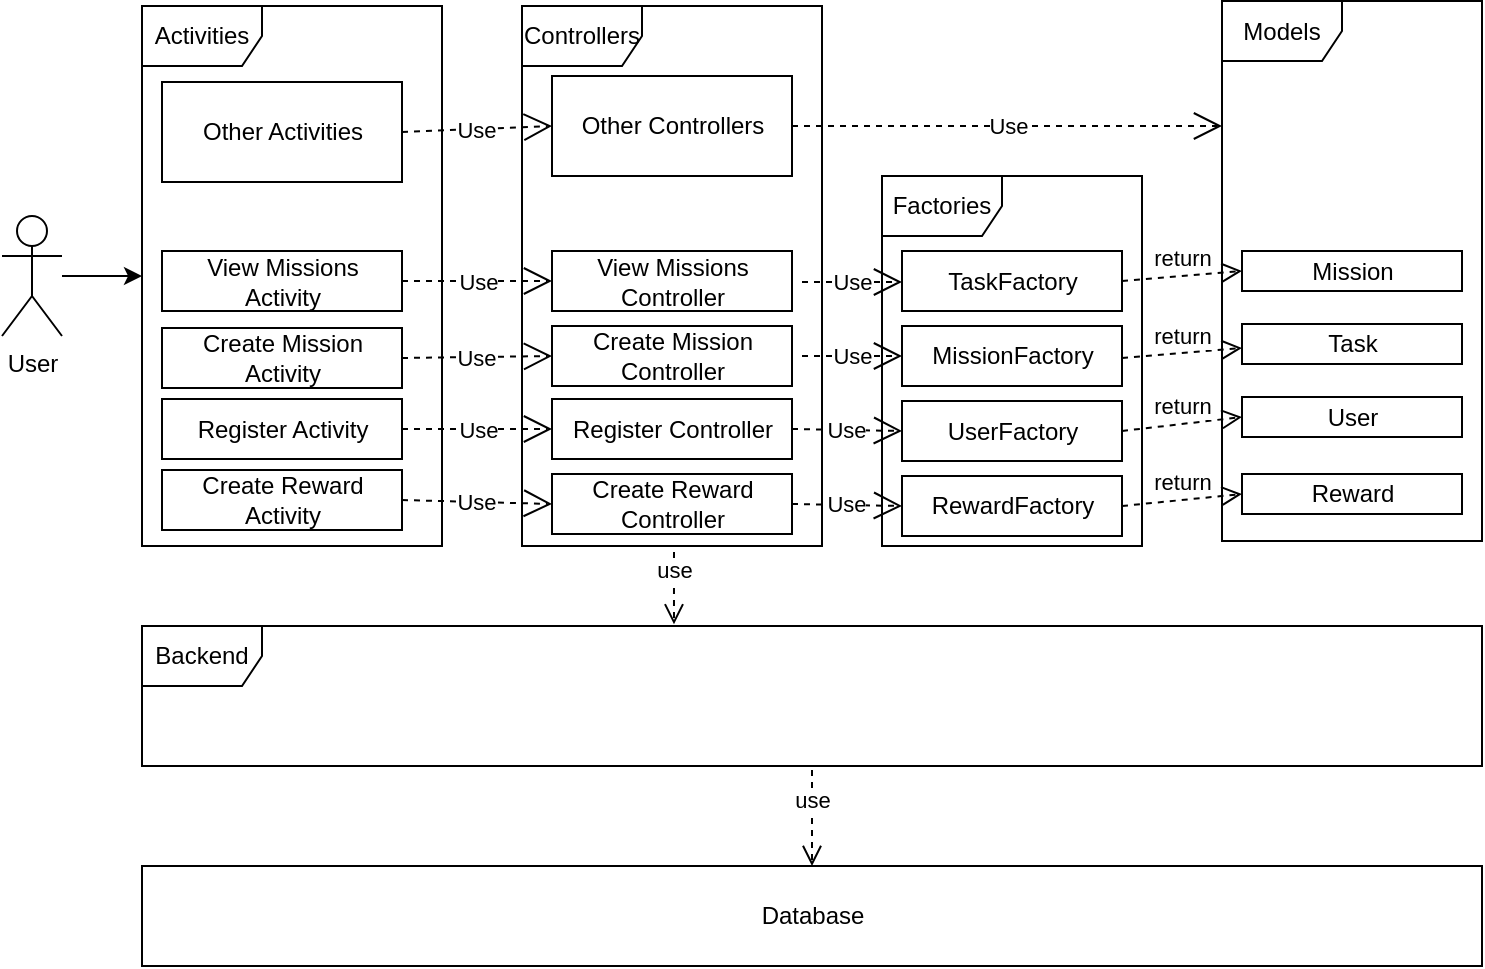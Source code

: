 <mxfile version="10.6.7" type="github"><diagram id="U9yZVRfRLamAWIlJr9Xa" name="Page-1"><mxGraphModel dx="806" dy="464" grid="1" gridSize="10" guides="1" tooltips="1" connect="1" arrows="1" fold="1" page="1" pageScale="1" pageWidth="827" pageHeight="1169" math="0" shadow="0"><root><mxCell id="0"/><mxCell id="1" parent="0"/><mxCell id="Z3SN2760mI7q7sOn5o8o-1" value="Other Activities" style="html=1;" vertex="1" parent="1"><mxGeometry x="120" y="68" width="120" height="50" as="geometry"/></mxCell><mxCell id="Z3SN2760mI7q7sOn5o8o-2" value="Other Controllers" style="html=1;" vertex="1" parent="1"><mxGeometry x="315" y="65" width="120" height="50" as="geometry"/></mxCell><mxCell id="Z3SN2760mI7q7sOn5o8o-3" value="Models" style="shape=umlFrame;whiteSpace=wrap;html=1;" vertex="1" parent="1"><mxGeometry x="650" y="27.5" width="130" height="270" as="geometry"/></mxCell><mxCell id="Z3SN2760mI7q7sOn5o8o-8" value="Mission" style="html=1;" vertex="1" parent="1"><mxGeometry x="660" y="152.5" width="110" height="20" as="geometry"/></mxCell><mxCell id="Z3SN2760mI7q7sOn5o8o-9" value="User" style="html=1;" vertex="1" parent="1"><mxGeometry x="660" y="225.5" width="110" height="20" as="geometry"/></mxCell><mxCell id="Z3SN2760mI7q7sOn5o8o-10" value="Reward" style="html=1;" vertex="1" parent="1"><mxGeometry x="660" y="264" width="110" height="20" as="geometry"/></mxCell><mxCell id="Z3SN2760mI7q7sOn5o8o-11" value="Task" style="html=1;" vertex="1" parent="1"><mxGeometry x="660" y="189" width="110" height="20" as="geometry"/></mxCell><mxCell id="Z3SN2760mI7q7sOn5o8o-14" value="Use" style="endArrow=open;endSize=12;dashed=1;html=1;exitX=1;exitY=0.5;exitDx=0;exitDy=0;" edge="1" parent="1" source="Z3SN2760mI7q7sOn5o8o-2"><mxGeometry width="160" relative="1" as="geometry"><mxPoint x="600" y="90" as="sourcePoint"/><mxPoint x="650" y="90" as="targetPoint"/></mxGeometry></mxCell><mxCell id="Z3SN2760mI7q7sOn5o8o-15" value="Use" style="endArrow=open;endSize=12;dashed=1;html=1;exitX=1;exitY=0.5;exitDx=0;exitDy=0;entryX=0;entryY=0.5;entryDx=0;entryDy=0;" edge="1" parent="1" source="Z3SN2760mI7q7sOn5o8o-1" target="Z3SN2760mI7q7sOn5o8o-2"><mxGeometry width="160" relative="1" as="geometry"><mxPoint x="120" y="348" as="sourcePoint"/><mxPoint x="280" y="93" as="targetPoint"/></mxGeometry></mxCell><mxCell id="Z3SN2760mI7q7sOn5o8o-16" value="Factories" style="shape=umlFrame;whiteSpace=wrap;html=1;" vertex="1" parent="1"><mxGeometry x="480" y="115" width="130" height="185" as="geometry"/></mxCell><mxCell id="Z3SN2760mI7q7sOn5o8o-22" value="MissionFactory" style="html=1;" vertex="1" parent="1"><mxGeometry x="490" y="190" width="110" height="30" as="geometry"/></mxCell><mxCell id="Z3SN2760mI7q7sOn5o8o-25" value="TaskFactory" style="html=1;" vertex="1" parent="1"><mxGeometry x="490" y="152.5" width="110" height="30" as="geometry"/></mxCell><mxCell id="Z3SN2760mI7q7sOn5o8o-41" value="View Missions&lt;br&gt;Controller&lt;br&gt;" style="html=1;" vertex="1" parent="1"><mxGeometry x="315" y="152.5" width="120" height="30" as="geometry"/></mxCell><mxCell id="Z3SN2760mI7q7sOn5o8o-42" value="View Missions&lt;br&gt;Activity&lt;br&gt;" style="html=1;" vertex="1" parent="1"><mxGeometry x="120" y="152.5" width="120" height="30" as="geometry"/></mxCell><mxCell id="Z3SN2760mI7q7sOn5o8o-43" value="Use" style="endArrow=open;endSize=12;dashed=1;html=1;exitX=1;exitY=0.5;exitDx=0;exitDy=0;entryX=0;entryY=0.5;entryDx=0;entryDy=0;" edge="1" parent="1" source="Z3SN2760mI7q7sOn5o8o-42" target="Z3SN2760mI7q7sOn5o8o-41"><mxGeometry width="160" relative="1" as="geometry"><mxPoint x="250" y="103" as="sourcePoint"/><mxPoint x="280" y="171" as="targetPoint"/></mxGeometry></mxCell><mxCell id="Z3SN2760mI7q7sOn5o8o-44" value="Create Mission&lt;br&gt;Controller&lt;br&gt;" style="html=1;" vertex="1" parent="1"><mxGeometry x="315" y="190" width="120" height="30" as="geometry"/></mxCell><mxCell id="Z3SN2760mI7q7sOn5o8o-45" value="Create Mission&lt;br&gt;Activity&lt;br&gt;" style="html=1;" vertex="1" parent="1"><mxGeometry x="120" y="191" width="120" height="30" as="geometry"/></mxCell><mxCell id="Z3SN2760mI7q7sOn5o8o-46" value="Use" style="endArrow=open;endSize=12;dashed=1;html=1;exitX=1;exitY=0.5;exitDx=0;exitDy=0;entryX=0;entryY=0.5;entryDx=0;entryDy=0;" edge="1" parent="1" source="Z3SN2760mI7q7sOn5o8o-45" target="Z3SN2760mI7q7sOn5o8o-44"><mxGeometry width="160" relative="1" as="geometry"><mxPoint x="250" y="140.5" as="sourcePoint"/><mxPoint x="280" y="208" as="targetPoint"/></mxGeometry></mxCell><mxCell id="Z3SN2760mI7q7sOn5o8o-47" value="Register Controller&lt;br&gt;" style="html=1;" vertex="1" parent="1"><mxGeometry x="315" y="226.5" width="120" height="30" as="geometry"/></mxCell><mxCell id="Z3SN2760mI7q7sOn5o8o-48" value="Register Activity&lt;br&gt;" style="html=1;" vertex="1" parent="1"><mxGeometry x="120" y="226.5" width="120" height="30" as="geometry"/></mxCell><mxCell id="Z3SN2760mI7q7sOn5o8o-49" value="Use" style="endArrow=open;endSize=12;dashed=1;html=1;exitX=1;exitY=0.5;exitDx=0;exitDy=0;entryX=0;entryY=0.5;entryDx=0;entryDy=0;" edge="1" parent="1" source="Z3SN2760mI7q7sOn5o8o-48" target="Z3SN2760mI7q7sOn5o8o-47"><mxGeometry width="160" relative="1" as="geometry"><mxPoint x="250" y="177" as="sourcePoint"/><mxPoint x="280" y="245" as="targetPoint"/></mxGeometry></mxCell><mxCell id="Z3SN2760mI7q7sOn5o8o-50" value="Create Reward&lt;br&gt;Controller&lt;br&gt;" style="html=1;" vertex="1" parent="1"><mxGeometry x="315" y="264" width="120" height="30" as="geometry"/></mxCell><mxCell id="Z3SN2760mI7q7sOn5o8o-51" value="Create Reward&lt;br&gt;Activity&lt;br&gt;" style="html=1;" vertex="1" parent="1"><mxGeometry x="120" y="262" width="120" height="30" as="geometry"/></mxCell><mxCell id="Z3SN2760mI7q7sOn5o8o-52" value="Use" style="endArrow=open;endSize=12;dashed=1;html=1;exitX=1;exitY=0.5;exitDx=0;exitDy=0;entryX=0;entryY=0.5;entryDx=0;entryDy=0;" edge="1" parent="1" source="Z3SN2760mI7q7sOn5o8o-51" target="Z3SN2760mI7q7sOn5o8o-50"><mxGeometry width="160" relative="1" as="geometry"><mxPoint x="250" y="214.5" as="sourcePoint"/><mxPoint x="280" y="282" as="targetPoint"/></mxGeometry></mxCell><mxCell id="Z3SN2760mI7q7sOn5o8o-53" value="UserFactory" style="html=1;" vertex="1" parent="1"><mxGeometry x="490" y="227.5" width="110" height="30" as="geometry"/></mxCell><mxCell id="Z3SN2760mI7q7sOn5o8o-54" value="RewardFactory" style="html=1;" vertex="1" parent="1"><mxGeometry x="490" y="265" width="110" height="30" as="geometry"/></mxCell><mxCell id="Z3SN2760mI7q7sOn5o8o-58" value="Controllers" style="shape=umlFrame;whiteSpace=wrap;html=1;" vertex="1" parent="1"><mxGeometry x="300" y="30" width="150" height="270" as="geometry"/></mxCell><mxCell id="Z3SN2760mI7q7sOn5o8o-59" value="Activities" style="shape=umlFrame;whiteSpace=wrap;html=1;" vertex="1" parent="1"><mxGeometry x="110" y="30" width="150" height="270" as="geometry"/></mxCell><mxCell id="Z3SN2760mI7q7sOn5o8o-61" value="" style="edgeStyle=orthogonalEdgeStyle;rounded=0;orthogonalLoop=1;jettySize=auto;html=1;" edge="1" parent="1" source="Z3SN2760mI7q7sOn5o8o-60" target="Z3SN2760mI7q7sOn5o8o-59"><mxGeometry relative="1" as="geometry"/></mxCell><mxCell id="Z3SN2760mI7q7sOn5o8o-60" value="User" style="shape=umlActor;verticalLabelPosition=bottom;labelBackgroundColor=#ffffff;verticalAlign=top;html=1;" vertex="1" parent="1"><mxGeometry x="40" y="135" width="30" height="60" as="geometry"/></mxCell><mxCell id="Z3SN2760mI7q7sOn5o8o-62" value="Backend" style="shape=umlFrame;whiteSpace=wrap;html=1;" vertex="1" parent="1"><mxGeometry x="110" y="340" width="670" height="70" as="geometry"/></mxCell><mxCell id="Z3SN2760mI7q7sOn5o8o-63" value="Database" style="html=1;" vertex="1" parent="1"><mxGeometry x="110" y="460" width="670" height="50" as="geometry"/></mxCell><mxCell id="Z3SN2760mI7q7sOn5o8o-64" value="Use" style="endArrow=open;endSize=12;dashed=1;html=1;" edge="1" parent="1"><mxGeometry width="160" relative="1" as="geometry"><mxPoint x="440" y="168" as="sourcePoint"/><mxPoint x="490" y="168" as="targetPoint"/></mxGeometry></mxCell><mxCell id="Z3SN2760mI7q7sOn5o8o-65" value="Use" style="endArrow=open;endSize=12;dashed=1;html=1;entryX=0;entryY=0.5;entryDx=0;entryDy=0;" edge="1" parent="1" target="Z3SN2760mI7q7sOn5o8o-22"><mxGeometry width="160" relative="1" as="geometry"><mxPoint x="440" y="205" as="sourcePoint"/><mxPoint x="500" y="178" as="targetPoint"/></mxGeometry></mxCell><mxCell id="Z3SN2760mI7q7sOn5o8o-66" value="Use" style="endArrow=open;endSize=12;dashed=1;html=1;entryX=0;entryY=0.5;entryDx=0;entryDy=0;exitX=1;exitY=0.5;exitDx=0;exitDy=0;" edge="1" parent="1" source="Z3SN2760mI7q7sOn5o8o-47" target="Z3SN2760mI7q7sOn5o8o-53"><mxGeometry width="160" relative="1" as="geometry"><mxPoint x="450" y="215" as="sourcePoint"/><mxPoint x="500" y="215" as="targetPoint"/></mxGeometry></mxCell><mxCell id="Z3SN2760mI7q7sOn5o8o-67" value="Use" style="endArrow=open;endSize=12;dashed=1;html=1;entryX=0;entryY=0.5;entryDx=0;entryDy=0;exitX=1;exitY=0.5;exitDx=0;exitDy=0;" edge="1" parent="1" source="Z3SN2760mI7q7sOn5o8o-50" target="Z3SN2760mI7q7sOn5o8o-54"><mxGeometry width="160" relative="1" as="geometry"><mxPoint x="460" y="225" as="sourcePoint"/><mxPoint x="510" y="225" as="targetPoint"/></mxGeometry></mxCell><mxCell id="Z3SN2760mI7q7sOn5o8o-68" value="return" style="html=1;verticalAlign=bottom;endArrow=open;dashed=1;endSize=8;entryX=0;entryY=0.5;entryDx=0;entryDy=0;exitX=1;exitY=0.5;exitDx=0;exitDy=0;" edge="1" parent="1" source="Z3SN2760mI7q7sOn5o8o-25" target="Z3SN2760mI7q7sOn5o8o-8"><mxGeometry relative="1" as="geometry"><mxPoint x="170" y="510" as="sourcePoint"/><mxPoint x="90" y="510" as="targetPoint"/></mxGeometry></mxCell><mxCell id="Z3SN2760mI7q7sOn5o8o-69" value="return" style="html=1;verticalAlign=bottom;endArrow=open;dashed=1;endSize=8;entryX=0;entryY=0.5;entryDx=0;entryDy=0;exitX=1;exitY=0.5;exitDx=0;exitDy=0;" edge="1" parent="1"><mxGeometry relative="1" as="geometry"><mxPoint x="600" y="206" as="sourcePoint"/><mxPoint x="660" y="201" as="targetPoint"/></mxGeometry></mxCell><mxCell id="Z3SN2760mI7q7sOn5o8o-73" value="return" style="html=1;verticalAlign=bottom;endArrow=open;dashed=1;endSize=8;entryX=0;entryY=0.5;entryDx=0;entryDy=0;exitX=1;exitY=0.5;exitDx=0;exitDy=0;" edge="1" parent="1" source="Z3SN2760mI7q7sOn5o8o-53" target="Z3SN2760mI7q7sOn5o8o-9"><mxGeometry relative="1" as="geometry"><mxPoint x="610" y="216" as="sourcePoint"/><mxPoint x="670" y="211" as="targetPoint"/></mxGeometry></mxCell><mxCell id="Z3SN2760mI7q7sOn5o8o-74" value="return" style="html=1;verticalAlign=bottom;endArrow=open;dashed=1;endSize=8;entryX=0;entryY=0.5;entryDx=0;entryDy=0;exitX=1;exitY=0.5;exitDx=0;exitDy=0;" edge="1" parent="1" source="Z3SN2760mI7q7sOn5o8o-54" target="Z3SN2760mI7q7sOn5o8o-10"><mxGeometry relative="1" as="geometry"><mxPoint x="620" y="226" as="sourcePoint"/><mxPoint x="680" y="221" as="targetPoint"/></mxGeometry></mxCell><mxCell id="Z3SN2760mI7q7sOn5o8o-76" value="use" style="html=1;verticalAlign=bottom;endArrow=open;dashed=1;endSize=8;entryX=0.5;entryY=0;entryDx=0;entryDy=0;" edge="1" parent="1" target="Z3SN2760mI7q7sOn5o8o-63"><mxGeometry relative="1" as="geometry"><mxPoint x="445" y="412" as="sourcePoint"/><mxPoint x="90" y="510" as="targetPoint"/></mxGeometry></mxCell><mxCell id="Z3SN2760mI7q7sOn5o8o-78" value="use" style="html=1;verticalAlign=bottom;endArrow=open;dashed=1;endSize=8;entryX=0.397;entryY=-0.012;entryDx=0;entryDy=0;entryPerimeter=0;" edge="1" parent="1" target="Z3SN2760mI7q7sOn5o8o-62"><mxGeometry relative="1" as="geometry"><mxPoint x="376" y="303" as="sourcePoint"/><mxPoint x="455" y="455" as="targetPoint"/></mxGeometry></mxCell></root></mxGraphModel></diagram></mxfile>
